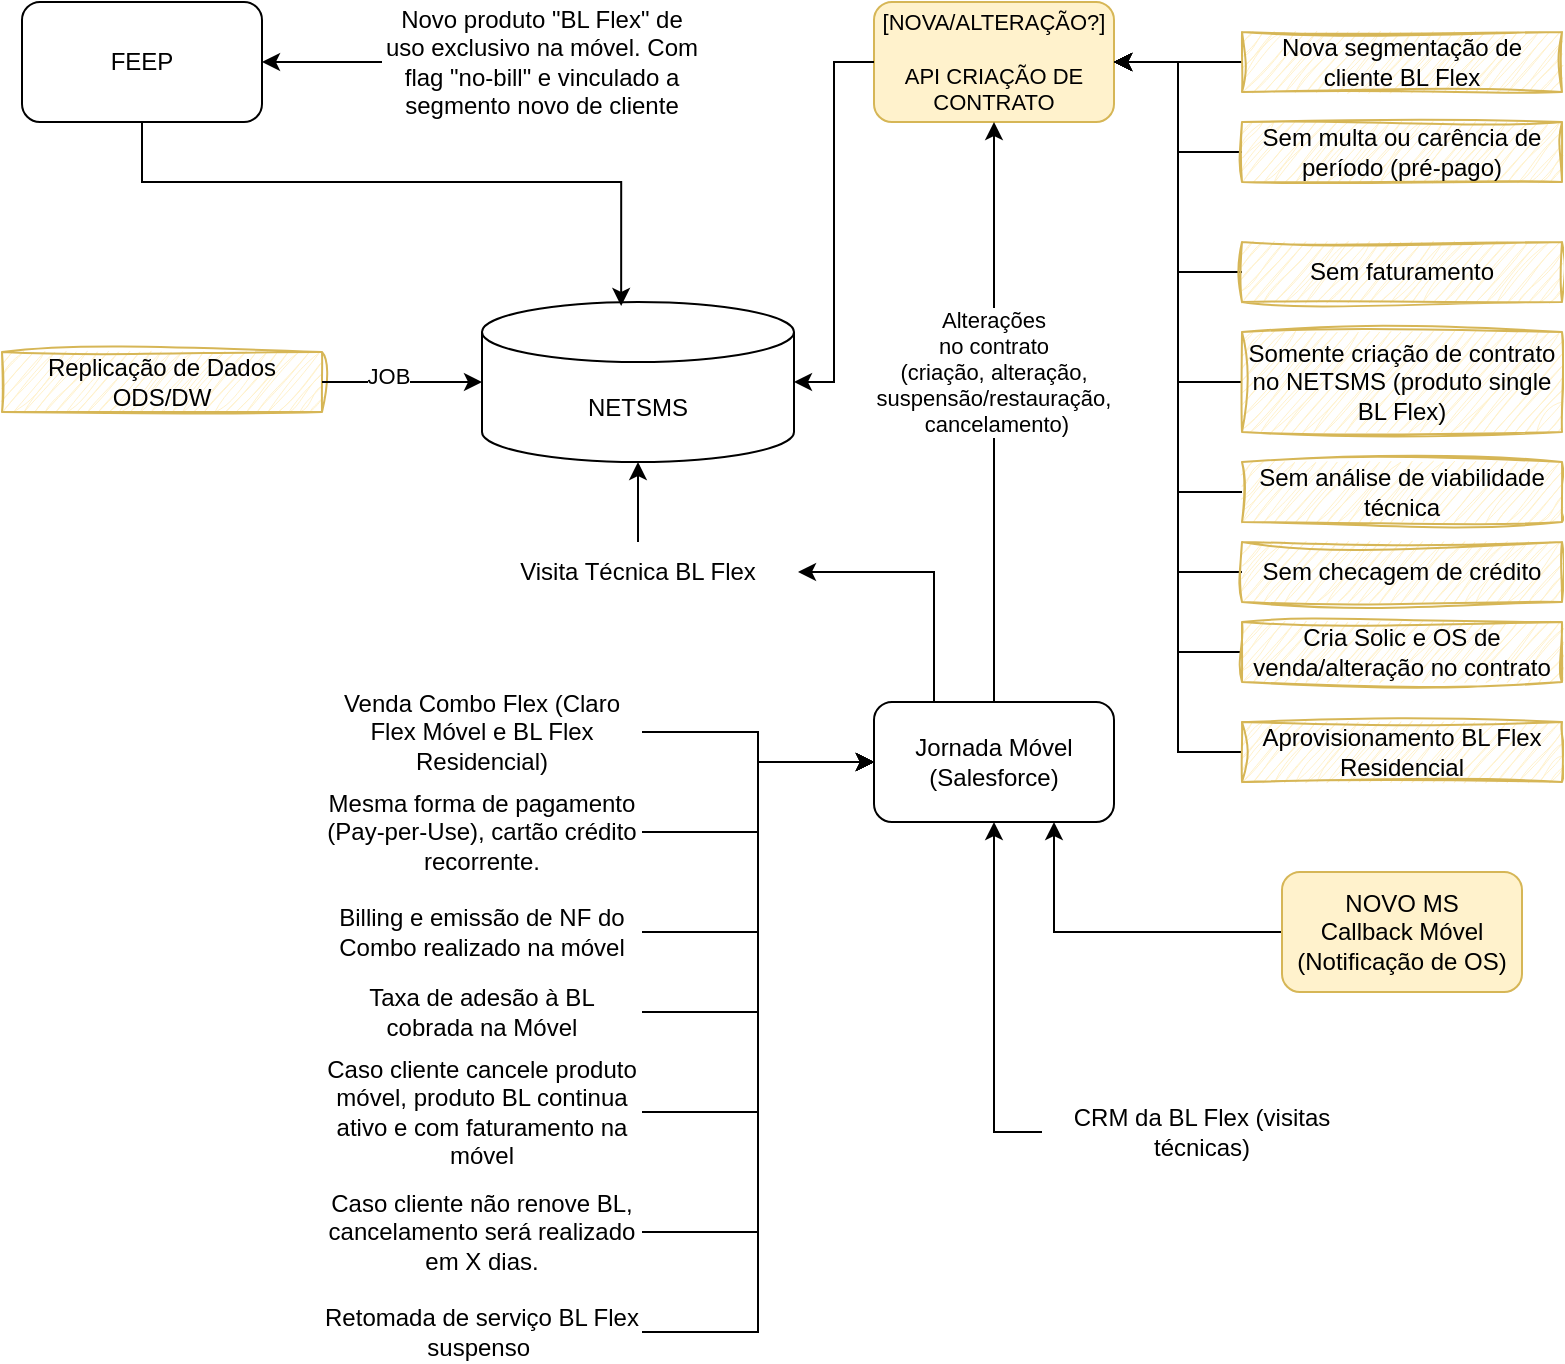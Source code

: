 <mxfile version="27.1.4">
  <diagram name="Página-1" id="dEcKvscp2UGSkrleQm4h">
    <mxGraphModel dx="1042" dy="527" grid="1" gridSize="10" guides="1" tooltips="1" connect="1" arrows="1" fold="1" page="1" pageScale="1" pageWidth="827" pageHeight="1169" math="0" shadow="0">
      <root>
        <mxCell id="0" />
        <mxCell id="1" parent="0" />
        <mxCell id="Y1WF1VeMBglXvYNFT1s_-1" value="FEEP" style="rounded=1;whiteSpace=wrap;html=1;" vertex="1" parent="1">
          <mxGeometry x="40" y="30" width="120" height="60" as="geometry" />
        </mxCell>
        <mxCell id="Y1WF1VeMBglXvYNFT1s_-3" style="edgeStyle=orthogonalEdgeStyle;rounded=0;orthogonalLoop=1;jettySize=auto;html=1;entryX=1;entryY=0.5;entryDx=0;entryDy=0;" edge="1" parent="1" source="Y1WF1VeMBglXvYNFT1s_-2" target="Y1WF1VeMBglXvYNFT1s_-1">
          <mxGeometry relative="1" as="geometry" />
        </mxCell>
        <mxCell id="Y1WF1VeMBglXvYNFT1s_-2" value="Novo produto &quot;BL Flex&quot; de uso exclusivo na móvel. Com flag &quot;no-bill&quot; e vinculado a segmento novo de cliente" style="text;html=1;align=center;verticalAlign=middle;whiteSpace=wrap;rounded=0;" vertex="1" parent="1">
          <mxGeometry x="220" y="45" width="160" height="30" as="geometry" />
        </mxCell>
        <mxCell id="Y1WF1VeMBglXvYNFT1s_-4" value="NETSMS" style="shape=cylinder3;whiteSpace=wrap;html=1;boundedLbl=1;backgroundOutline=1;size=15;" vertex="1" parent="1">
          <mxGeometry x="270" y="180" width="156" height="80" as="geometry" />
        </mxCell>
        <mxCell id="Y1WF1VeMBglXvYNFT1s_-5" style="edgeStyle=orthogonalEdgeStyle;rounded=0;orthogonalLoop=1;jettySize=auto;html=1;entryX=0.446;entryY=0.025;entryDx=0;entryDy=0;entryPerimeter=0;" edge="1" parent="1" source="Y1WF1VeMBglXvYNFT1s_-1" target="Y1WF1VeMBglXvYNFT1s_-4">
          <mxGeometry relative="1" as="geometry">
            <Array as="points">
              <mxPoint x="100" y="120" />
              <mxPoint x="340" y="120" />
            </Array>
          </mxGeometry>
        </mxCell>
        <mxCell id="Y1WF1VeMBglXvYNFT1s_-6" value="[NOVA/ALTERAÇÃO?]&lt;div&gt;&lt;br&gt;&lt;/div&gt;&lt;div&gt;API CRIAÇÃO DE CONTRATO&lt;/div&gt;" style="rounded=1;whiteSpace=wrap;html=1;fontSize=11;fillColor=#fff2cc;strokeColor=#d6b656;" vertex="1" parent="1">
          <mxGeometry x="466" y="30" width="120" height="60" as="geometry" />
        </mxCell>
        <mxCell id="Y1WF1VeMBglXvYNFT1s_-8" style="edgeStyle=orthogonalEdgeStyle;rounded=0;orthogonalLoop=1;jettySize=auto;html=1;entryX=1;entryY=0.5;entryDx=0;entryDy=0;" edge="1" parent="1" source="Y1WF1VeMBglXvYNFT1s_-7" target="Y1WF1VeMBglXvYNFT1s_-6">
          <mxGeometry relative="1" as="geometry" />
        </mxCell>
        <mxCell id="Y1WF1VeMBglXvYNFT1s_-7" value="Nova segmentação de cliente BL Flex" style="text;html=1;align=center;verticalAlign=middle;whiteSpace=wrap;rounded=0;strokeColor=#d6b656;fillColor=#fff2cc;sketch=1;curveFitting=1;jiggle=2;" vertex="1" parent="1">
          <mxGeometry x="650" y="45" width="160" height="30" as="geometry" />
        </mxCell>
        <mxCell id="Y1WF1VeMBglXvYNFT1s_-14" style="edgeStyle=orthogonalEdgeStyle;rounded=0;orthogonalLoop=1;jettySize=auto;html=1;" edge="1" parent="1" source="Y1WF1VeMBglXvYNFT1s_-9" target="Y1WF1VeMBglXvYNFT1s_-6">
          <mxGeometry relative="1" as="geometry" />
        </mxCell>
        <mxCell id="Y1WF1VeMBglXvYNFT1s_-9" value="Sem multa ou carência de período (pré-pago)" style="text;html=1;align=center;verticalAlign=middle;whiteSpace=wrap;rounded=0;fillColor=#fff2cc;strokeColor=#d6b656;sketch=1;curveFitting=1;jiggle=2;" vertex="1" parent="1">
          <mxGeometry x="650" y="90" width="160" height="30" as="geometry" />
        </mxCell>
        <mxCell id="Y1WF1VeMBglXvYNFT1s_-15" style="edgeStyle=orthogonalEdgeStyle;rounded=0;orthogonalLoop=1;jettySize=auto;html=1;entryX=1;entryY=0.5;entryDx=0;entryDy=0;" edge="1" parent="1" source="Y1WF1VeMBglXvYNFT1s_-10" target="Y1WF1VeMBglXvYNFT1s_-6">
          <mxGeometry relative="1" as="geometry" />
        </mxCell>
        <mxCell id="Y1WF1VeMBglXvYNFT1s_-10" value="Sem faturamento" style="text;html=1;align=center;verticalAlign=middle;whiteSpace=wrap;rounded=0;fillColor=#fff2cc;strokeColor=#d6b656;sketch=1;curveFitting=1;jiggle=2;" vertex="1" parent="1">
          <mxGeometry x="650" y="150" width="160" height="30" as="geometry" />
        </mxCell>
        <mxCell id="Y1WF1VeMBglXvYNFT1s_-16" style="edgeStyle=orthogonalEdgeStyle;rounded=0;orthogonalLoop=1;jettySize=auto;html=1;entryX=1;entryY=0.5;entryDx=0;entryDy=0;" edge="1" parent="1" source="Y1WF1VeMBglXvYNFT1s_-11" target="Y1WF1VeMBglXvYNFT1s_-6">
          <mxGeometry relative="1" as="geometry" />
        </mxCell>
        <mxCell id="Y1WF1VeMBglXvYNFT1s_-11" value="Somente criação de contrato no NETSMS (produto single BL Flex)" style="text;html=1;align=center;verticalAlign=middle;whiteSpace=wrap;rounded=0;fillColor=#fff2cc;strokeColor=#d6b656;sketch=1;curveFitting=1;jiggle=2;" vertex="1" parent="1">
          <mxGeometry x="650" y="195" width="160" height="50" as="geometry" />
        </mxCell>
        <mxCell id="Y1WF1VeMBglXvYNFT1s_-19" style="edgeStyle=orthogonalEdgeStyle;rounded=0;orthogonalLoop=1;jettySize=auto;html=1;entryX=1;entryY=0.5;entryDx=0;entryDy=0;" edge="1" parent="1" source="Y1WF1VeMBglXvYNFT1s_-12" target="Y1WF1VeMBglXvYNFT1s_-6">
          <mxGeometry relative="1" as="geometry" />
        </mxCell>
        <mxCell id="Y1WF1VeMBglXvYNFT1s_-12" value="Sem análise de viabilidade técnica" style="text;html=1;align=center;verticalAlign=middle;whiteSpace=wrap;rounded=0;fillColor=#fff2cc;strokeColor=#d6b656;sketch=1;curveFitting=1;jiggle=2;" vertex="1" parent="1">
          <mxGeometry x="650" y="260" width="160" height="30" as="geometry" />
        </mxCell>
        <mxCell id="Y1WF1VeMBglXvYNFT1s_-20" style="edgeStyle=orthogonalEdgeStyle;rounded=0;orthogonalLoop=1;jettySize=auto;html=1;entryX=1;entryY=0.5;entryDx=0;entryDy=0;" edge="1" parent="1" source="Y1WF1VeMBglXvYNFT1s_-13" target="Y1WF1VeMBglXvYNFT1s_-6">
          <mxGeometry relative="1" as="geometry" />
        </mxCell>
        <mxCell id="Y1WF1VeMBglXvYNFT1s_-13" value="Sem checagem de crédito" style="text;html=1;align=center;verticalAlign=middle;whiteSpace=wrap;rounded=0;fillColor=#fff2cc;strokeColor=#d6b656;sketch=1;curveFitting=1;jiggle=2;" vertex="1" parent="1">
          <mxGeometry x="650" y="300" width="160" height="30" as="geometry" />
        </mxCell>
        <mxCell id="Y1WF1VeMBglXvYNFT1s_-21" style="edgeStyle=orthogonalEdgeStyle;rounded=0;orthogonalLoop=1;jettySize=auto;html=1;entryX=1;entryY=0.5;entryDx=0;entryDy=0;entryPerimeter=0;" edge="1" parent="1" source="Y1WF1VeMBglXvYNFT1s_-6" target="Y1WF1VeMBglXvYNFT1s_-4">
          <mxGeometry relative="1" as="geometry" />
        </mxCell>
        <mxCell id="Y1WF1VeMBglXvYNFT1s_-44" style="edgeStyle=orthogonalEdgeStyle;rounded=0;orthogonalLoop=1;jettySize=auto;html=1;entryX=0.5;entryY=1;entryDx=0;entryDy=0;" edge="1" parent="1" source="Y1WF1VeMBglXvYNFT1s_-22" target="Y1WF1VeMBglXvYNFT1s_-6">
          <mxGeometry relative="1" as="geometry" />
        </mxCell>
        <mxCell id="Y1WF1VeMBglXvYNFT1s_-45" value="Alterações&amp;nbsp;&lt;div&gt;no contrato&amp;nbsp;&lt;/div&gt;&lt;div&gt;(criação,&amp;nbsp;&lt;span style=&quot;background-color: light-dark(#ffffff, var(--ge-dark-color, #121212)); color: light-dark(rgb(0, 0, 0), rgb(255, 255, 255));&quot;&gt;alteração,&amp;nbsp;&lt;/span&gt;&lt;/div&gt;&lt;div&gt;&lt;span style=&quot;background-color: light-dark(#ffffff, var(--ge-dark-color, #121212)); color: light-dark(rgb(0, 0, 0), rgb(255, 255, 255));&quot;&gt;suspensão/restauração,&amp;nbsp;&lt;/span&gt;&lt;/div&gt;&lt;div&gt;cancelamento)&lt;/div&gt;" style="edgeLabel;html=1;align=center;verticalAlign=middle;resizable=0;points=[];" vertex="1" connectable="0" parent="Y1WF1VeMBglXvYNFT1s_-44">
          <mxGeometry x="0.143" y="-1" relative="1" as="geometry">
            <mxPoint as="offset" />
          </mxGeometry>
        </mxCell>
        <mxCell id="Y1WF1VeMBglXvYNFT1s_-53" style="edgeStyle=orthogonalEdgeStyle;rounded=0;orthogonalLoop=1;jettySize=auto;html=1;entryX=1;entryY=0.5;entryDx=0;entryDy=0;exitX=0.25;exitY=0;exitDx=0;exitDy=0;" edge="1" parent="1" source="Y1WF1VeMBglXvYNFT1s_-22" target="Y1WF1VeMBglXvYNFT1s_-29">
          <mxGeometry relative="1" as="geometry" />
        </mxCell>
        <mxCell id="Y1WF1VeMBglXvYNFT1s_-22" value="Jornada Móvel (Salesforce)" style="rounded=1;whiteSpace=wrap;html=1;" vertex="1" parent="1">
          <mxGeometry x="466" y="380" width="120" height="60" as="geometry" />
        </mxCell>
        <mxCell id="Y1WF1VeMBglXvYNFT1s_-38" style="edgeStyle=orthogonalEdgeStyle;rounded=0;orthogonalLoop=1;jettySize=auto;html=1;entryX=0;entryY=0.5;entryDx=0;entryDy=0;" edge="1" parent="1" source="Y1WF1VeMBglXvYNFT1s_-23" target="Y1WF1VeMBglXvYNFT1s_-22">
          <mxGeometry relative="1" as="geometry" />
        </mxCell>
        <mxCell id="Y1WF1VeMBglXvYNFT1s_-23" value="Venda Combo Flex (Claro Flex Móvel e BL Flex Residencial)" style="text;html=1;align=center;verticalAlign=middle;whiteSpace=wrap;rounded=0;" vertex="1" parent="1">
          <mxGeometry x="190" y="380" width="160" height="30" as="geometry" />
        </mxCell>
        <mxCell id="Y1WF1VeMBglXvYNFT1s_-39" style="edgeStyle=orthogonalEdgeStyle;rounded=0;orthogonalLoop=1;jettySize=auto;html=1;entryX=0;entryY=0.5;entryDx=0;entryDy=0;" edge="1" parent="1" source="Y1WF1VeMBglXvYNFT1s_-24" target="Y1WF1VeMBglXvYNFT1s_-22">
          <mxGeometry relative="1" as="geometry" />
        </mxCell>
        <mxCell id="Y1WF1VeMBglXvYNFT1s_-24" value="Mesma forma de pagamento (Pay-per-Use), cartão crédito recorrente." style="text;html=1;align=center;verticalAlign=middle;whiteSpace=wrap;rounded=0;" vertex="1" parent="1">
          <mxGeometry x="190" y="430" width="160" height="30" as="geometry" />
        </mxCell>
        <mxCell id="Y1WF1VeMBglXvYNFT1s_-26" style="edgeStyle=orthogonalEdgeStyle;rounded=0;orthogonalLoop=1;jettySize=auto;html=1;entryX=1;entryY=0.5;entryDx=0;entryDy=0;" edge="1" parent="1" source="Y1WF1VeMBglXvYNFT1s_-25" target="Y1WF1VeMBglXvYNFT1s_-6">
          <mxGeometry relative="1" as="geometry" />
        </mxCell>
        <mxCell id="Y1WF1VeMBglXvYNFT1s_-25" value="Cria Solic e OS de venda/alteração no contrato" style="text;html=1;align=center;verticalAlign=middle;whiteSpace=wrap;rounded=0;fillColor=#fff2cc;strokeColor=#d6b656;sketch=1;curveFitting=1;jiggle=2;" vertex="1" parent="1">
          <mxGeometry x="650" y="340" width="160" height="30" as="geometry" />
        </mxCell>
        <mxCell id="Y1WF1VeMBglXvYNFT1s_-52" style="edgeStyle=orthogonalEdgeStyle;rounded=0;orthogonalLoop=1;jettySize=auto;html=1;entryX=1;entryY=0.5;entryDx=0;entryDy=0;" edge="1" parent="1" source="Y1WF1VeMBglXvYNFT1s_-28" target="Y1WF1VeMBglXvYNFT1s_-6">
          <mxGeometry relative="1" as="geometry" />
        </mxCell>
        <mxCell id="Y1WF1VeMBglXvYNFT1s_-28" value="Aprovisionamento BL Flex Residencial" style="text;html=1;align=center;verticalAlign=middle;whiteSpace=wrap;rounded=0;fillColor=#fff2cc;strokeColor=#d6b656;sketch=1;curveFitting=1;jiggle=2;" vertex="1" parent="1">
          <mxGeometry x="650" y="390" width="160" height="30" as="geometry" />
        </mxCell>
        <mxCell id="Y1WF1VeMBglXvYNFT1s_-29" value="Visita Técnica BL Flex" style="text;html=1;align=center;verticalAlign=middle;whiteSpace=wrap;rounded=0;" vertex="1" parent="1">
          <mxGeometry x="268" y="300" width="160" height="30" as="geometry" />
        </mxCell>
        <mxCell id="Y1WF1VeMBglXvYNFT1s_-40" style="edgeStyle=orthogonalEdgeStyle;rounded=0;orthogonalLoop=1;jettySize=auto;html=1;entryX=0;entryY=0.5;entryDx=0;entryDy=0;" edge="1" parent="1" source="Y1WF1VeMBglXvYNFT1s_-32" target="Y1WF1VeMBglXvYNFT1s_-22">
          <mxGeometry relative="1" as="geometry" />
        </mxCell>
        <mxCell id="Y1WF1VeMBglXvYNFT1s_-32" value="Billing e emissão de NF do Combo realizado na móvel" style="text;html=1;align=center;verticalAlign=middle;whiteSpace=wrap;rounded=0;" vertex="1" parent="1">
          <mxGeometry x="190" y="480" width="160" height="30" as="geometry" />
        </mxCell>
        <mxCell id="Y1WF1VeMBglXvYNFT1s_-41" style="edgeStyle=orthogonalEdgeStyle;rounded=0;orthogonalLoop=1;jettySize=auto;html=1;entryX=0;entryY=0.5;entryDx=0;entryDy=0;" edge="1" parent="1" source="Y1WF1VeMBglXvYNFT1s_-33" target="Y1WF1VeMBglXvYNFT1s_-22">
          <mxGeometry relative="1" as="geometry" />
        </mxCell>
        <mxCell id="Y1WF1VeMBglXvYNFT1s_-33" value="Taxa de adesão à BL cobrada na Móvel" style="text;html=1;align=center;verticalAlign=middle;whiteSpace=wrap;rounded=0;" vertex="1" parent="1">
          <mxGeometry x="190" y="520" width="160" height="30" as="geometry" />
        </mxCell>
        <mxCell id="Y1WF1VeMBglXvYNFT1s_-42" style="edgeStyle=orthogonalEdgeStyle;rounded=0;orthogonalLoop=1;jettySize=auto;html=1;entryX=0;entryY=0.5;entryDx=0;entryDy=0;" edge="1" parent="1" source="Y1WF1VeMBglXvYNFT1s_-34" target="Y1WF1VeMBglXvYNFT1s_-22">
          <mxGeometry relative="1" as="geometry" />
        </mxCell>
        <mxCell id="Y1WF1VeMBglXvYNFT1s_-34" value="Caso cliente cancele produto móvel, produto BL continua ativo e com faturamento na móvel" style="text;html=1;align=center;verticalAlign=middle;whiteSpace=wrap;rounded=0;" vertex="1" parent="1">
          <mxGeometry x="190" y="570" width="160" height="30" as="geometry" />
        </mxCell>
        <mxCell id="Y1WF1VeMBglXvYNFT1s_-46" style="edgeStyle=orthogonalEdgeStyle;rounded=0;orthogonalLoop=1;jettySize=auto;html=1;entryX=0.5;entryY=1;entryDx=0;entryDy=0;exitX=0;exitY=0.5;exitDx=0;exitDy=0;" edge="1" parent="1" source="Y1WF1VeMBglXvYNFT1s_-36" target="Y1WF1VeMBglXvYNFT1s_-22">
          <mxGeometry relative="1" as="geometry" />
        </mxCell>
        <mxCell id="Y1WF1VeMBglXvYNFT1s_-36" value="CRM da BL Flex (visitas técnicas)" style="text;html=1;align=center;verticalAlign=middle;whiteSpace=wrap;rounded=0;" vertex="1" parent="1">
          <mxGeometry x="550" y="580" width="160" height="30" as="geometry" />
        </mxCell>
        <mxCell id="Y1WF1VeMBglXvYNFT1s_-43" style="edgeStyle=orthogonalEdgeStyle;rounded=0;orthogonalLoop=1;jettySize=auto;html=1;entryX=0;entryY=0.5;entryDx=0;entryDy=0;" edge="1" parent="1" source="Y1WF1VeMBglXvYNFT1s_-37" target="Y1WF1VeMBglXvYNFT1s_-22">
          <mxGeometry relative="1" as="geometry" />
        </mxCell>
        <mxCell id="Y1WF1VeMBglXvYNFT1s_-37" value="Caso cliente não renove BL, &lt;span style=&quot;background-color: transparent; color: light-dark(rgb(0, 0, 0), rgb(255, 255, 255));&quot;&gt;cancelamento será realizado em X dias.&lt;/span&gt;" style="text;html=1;align=center;verticalAlign=middle;whiteSpace=wrap;rounded=0;" vertex="1" parent="1">
          <mxGeometry x="190" y="630" width="160" height="30" as="geometry" />
        </mxCell>
        <mxCell id="Y1WF1VeMBglXvYNFT1s_-48" style="edgeStyle=orthogonalEdgeStyle;rounded=0;orthogonalLoop=1;jettySize=auto;html=1;entryX=0;entryY=0.5;entryDx=0;entryDy=0;" edge="1" parent="1" source="Y1WF1VeMBglXvYNFT1s_-47" target="Y1WF1VeMBglXvYNFT1s_-22">
          <mxGeometry relative="1" as="geometry" />
        </mxCell>
        <mxCell id="Y1WF1VeMBglXvYNFT1s_-47" value="Retomada de serviço BL Flex suspenso&amp;nbsp;" style="text;html=1;align=center;verticalAlign=middle;whiteSpace=wrap;rounded=0;" vertex="1" parent="1">
          <mxGeometry x="190" y="680" width="160" height="30" as="geometry" />
        </mxCell>
        <mxCell id="Y1WF1VeMBglXvYNFT1s_-54" style="edgeStyle=orthogonalEdgeStyle;rounded=0;orthogonalLoop=1;jettySize=auto;html=1;entryX=0.5;entryY=1;entryDx=0;entryDy=0;entryPerimeter=0;" edge="1" parent="1" source="Y1WF1VeMBglXvYNFT1s_-29" target="Y1WF1VeMBglXvYNFT1s_-4">
          <mxGeometry relative="1" as="geometry" />
        </mxCell>
        <mxCell id="Y1WF1VeMBglXvYNFT1s_-55" value="Replicação de Dados ODS/DW" style="text;html=1;align=center;verticalAlign=middle;whiteSpace=wrap;rounded=0;fillColor=#fff2cc;strokeColor=#d6b656;sketch=1;curveFitting=1;jiggle=2;" vertex="1" parent="1">
          <mxGeometry x="30" y="205" width="160" height="30" as="geometry" />
        </mxCell>
        <mxCell id="Y1WF1VeMBglXvYNFT1s_-56" style="edgeStyle=orthogonalEdgeStyle;rounded=0;orthogonalLoop=1;jettySize=auto;html=1;entryX=0;entryY=0.5;entryDx=0;entryDy=0;entryPerimeter=0;" edge="1" parent="1" source="Y1WF1VeMBglXvYNFT1s_-55" target="Y1WF1VeMBglXvYNFT1s_-4">
          <mxGeometry relative="1" as="geometry" />
        </mxCell>
        <mxCell id="Y1WF1VeMBglXvYNFT1s_-59" value="JOB" style="edgeLabel;html=1;align=center;verticalAlign=middle;resizable=0;points=[];" vertex="1" connectable="0" parent="Y1WF1VeMBglXvYNFT1s_-56">
          <mxGeometry x="-0.19" y="3" relative="1" as="geometry">
            <mxPoint as="offset" />
          </mxGeometry>
        </mxCell>
        <mxCell id="Y1WF1VeMBglXvYNFT1s_-58" style="edgeStyle=orthogonalEdgeStyle;rounded=0;orthogonalLoop=1;jettySize=auto;html=1;entryX=0.75;entryY=1;entryDx=0;entryDy=0;" edge="1" parent="1" source="Y1WF1VeMBglXvYNFT1s_-57" target="Y1WF1VeMBglXvYNFT1s_-22">
          <mxGeometry relative="1" as="geometry" />
        </mxCell>
        <mxCell id="Y1WF1VeMBglXvYNFT1s_-57" value="NOVO MS&lt;div&gt;Callback Móvel (Notificação de OS)&lt;/div&gt;" style="rounded=1;whiteSpace=wrap;html=1;fillColor=#fff2cc;strokeColor=#d6b656;" vertex="1" parent="1">
          <mxGeometry x="670" y="465" width="120" height="60" as="geometry" />
        </mxCell>
      </root>
    </mxGraphModel>
  </diagram>
</mxfile>
